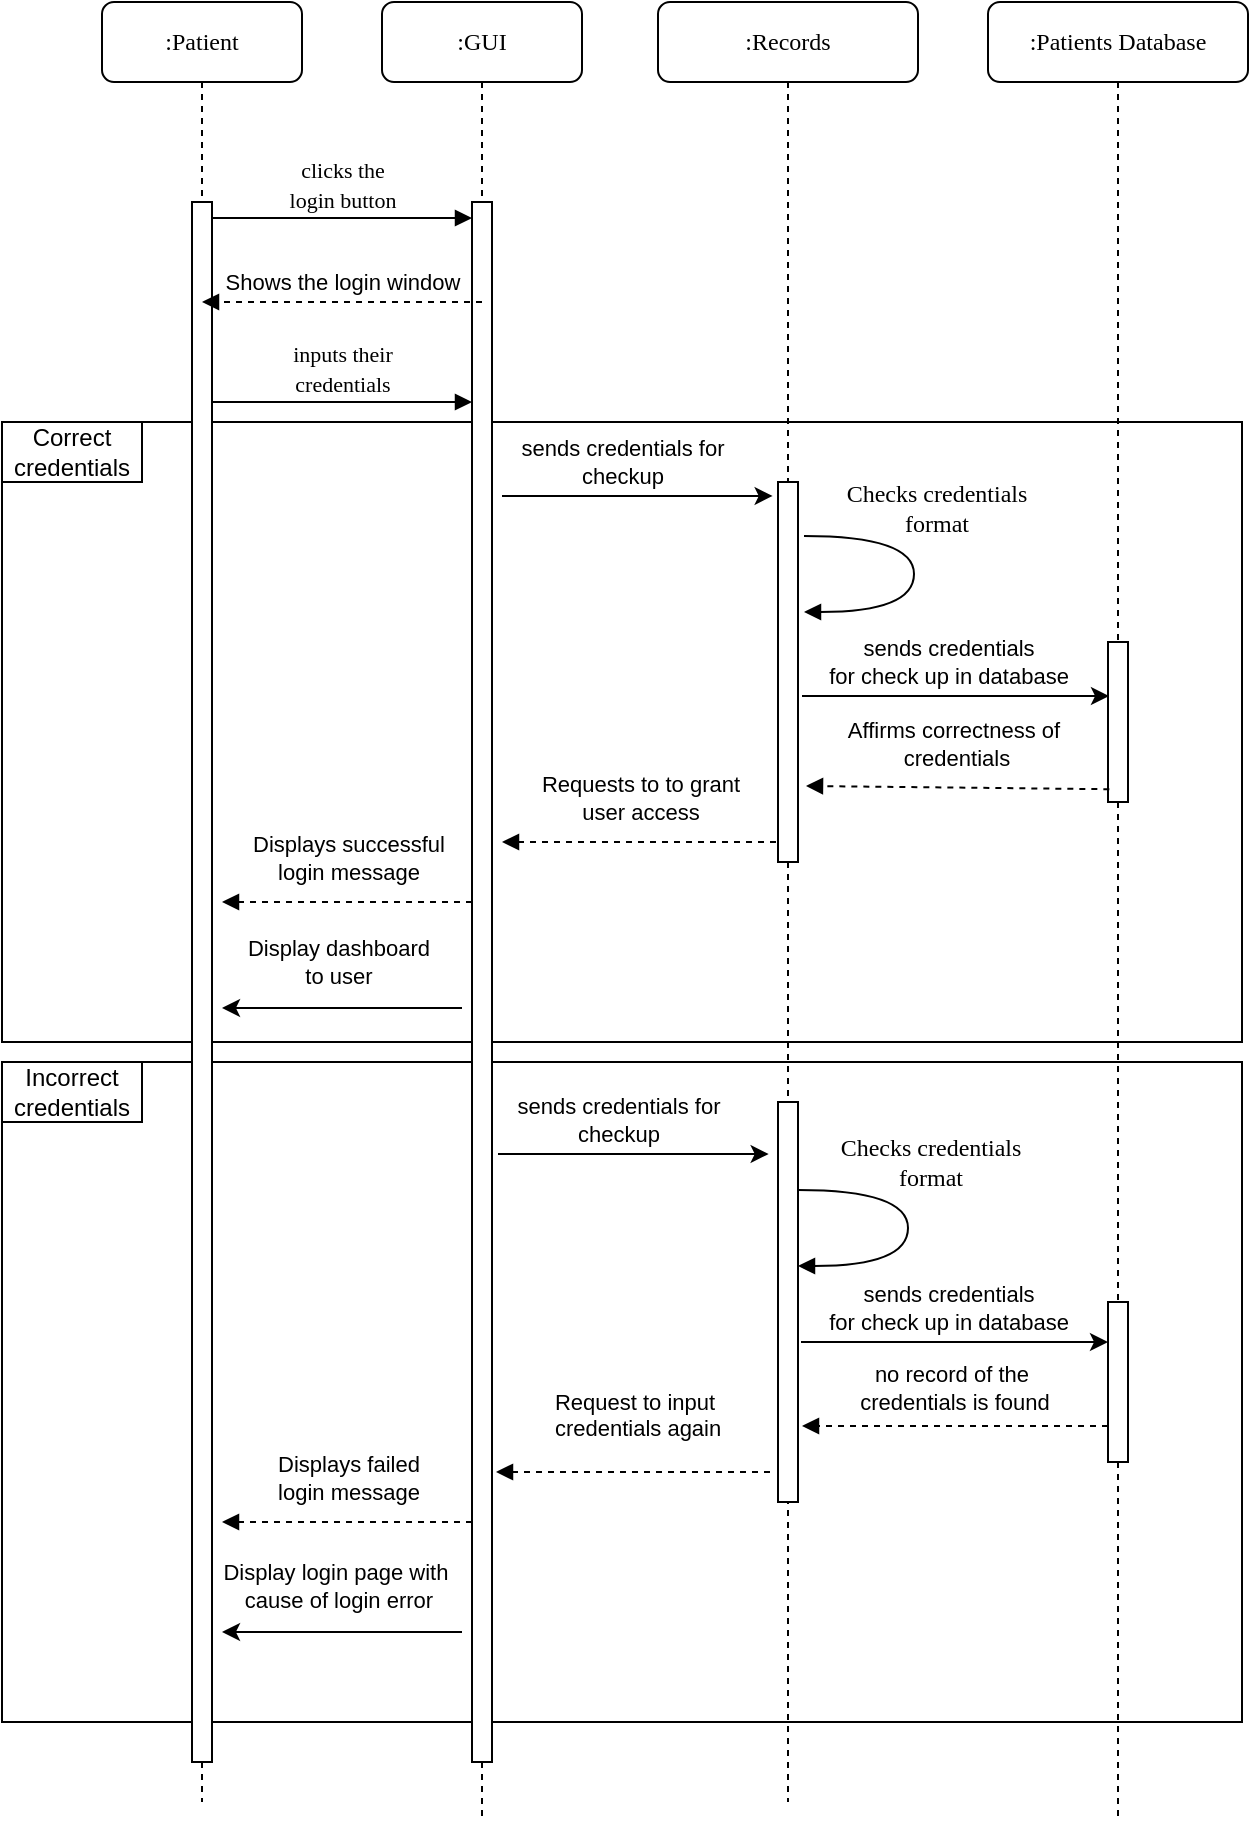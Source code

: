 <mxfile version="24.7.17">
  <diagram name="Page-1" id="13e1069c-82ec-6db2-03f1-153e76fe0fe0">
    <mxGraphModel dx="1186" dy="753" grid="1" gridSize="10" guides="1" tooltips="1" connect="1" arrows="1" fold="1" page="1" pageScale="1" pageWidth="1100" pageHeight="850" background="none" math="0" shadow="0">
      <root>
        <mxCell id="0" />
        <mxCell id="1" parent="0" />
        <mxCell id="_YgqkLYI4GzV4CjIsU5T-50" value="" style="rounded=0;whiteSpace=wrap;html=1;" parent="1" vertex="1">
          <mxGeometry x="50" y="610" width="620" height="330" as="geometry" />
        </mxCell>
        <mxCell id="_YgqkLYI4GzV4CjIsU5T-29" value="" style="rounded=0;whiteSpace=wrap;html=1;" parent="1" vertex="1">
          <mxGeometry x="50" y="290" width="620" height="310" as="geometry" />
        </mxCell>
        <mxCell id="7baba1c4bc27f4b0-2" value=":GUI" style="shape=umlLifeline;perimeter=lifelinePerimeter;whiteSpace=wrap;html=1;container=1;collapsible=0;recursiveResize=0;outlineConnect=0;rounded=1;shadow=0;comic=0;labelBackgroundColor=none;strokeWidth=1;fontFamily=Verdana;fontSize=12;align=center;" parent="1" vertex="1">
          <mxGeometry x="240" y="80" width="100" height="910" as="geometry" />
        </mxCell>
        <mxCell id="7baba1c4bc27f4b0-10" value="" style="html=1;points=[];perimeter=orthogonalPerimeter;rounded=0;shadow=0;comic=0;labelBackgroundColor=none;strokeWidth=1;fontFamily=Verdana;fontSize=12;align=center;" parent="7baba1c4bc27f4b0-2" vertex="1">
          <mxGeometry x="45" y="100" width="10" height="780" as="geometry" />
        </mxCell>
        <mxCell id="_YgqkLYI4GzV4CjIsU5T-8" value="&lt;font style=&quot;font-size: 11px;&quot;&gt;inputs their &lt;br&gt;credentials&lt;/font&gt;" style="html=1;verticalAlign=bottom;endArrow=block;entryX=0;entryY=0;labelBackgroundColor=none;fontFamily=Verdana;fontSize=12;edgeStyle=elbowEdgeStyle;elbow=vertical;" parent="7baba1c4bc27f4b0-2" edge="1">
          <mxGeometry relative="1" as="geometry">
            <mxPoint x="-85" y="200" as="sourcePoint" />
            <mxPoint x="45" y="200" as="targetPoint" />
          </mxGeometry>
        </mxCell>
        <mxCell id="_YgqkLYI4GzV4CjIsU5T-19" value="" style="html=1;verticalAlign=bottom;labelBackgroundColor=none;endArrow=block;endFill=1;dashed=1;rounded=0;exitX=0.067;exitY=0.92;exitDx=0;exitDy=0;exitPerimeter=0;" parent="7baba1c4bc27f4b0-2" edge="1">
          <mxGeometry width="160" relative="1" as="geometry">
            <mxPoint x="197" y="420" as="sourcePoint" />
            <mxPoint x="60" y="420" as="targetPoint" />
          </mxGeometry>
        </mxCell>
        <mxCell id="_YgqkLYI4GzV4CjIsU5T-20" value="Requests to to grant&lt;br&gt;user access" style="edgeLabel;html=1;align=center;verticalAlign=middle;resizable=0;points=[];" parent="_YgqkLYI4GzV4CjIsU5T-19" vertex="1" connectable="0">
          <mxGeometry x="0.101" y="-1" relative="1" as="geometry">
            <mxPoint x="7" y="-21" as="offset" />
          </mxGeometry>
        </mxCell>
        <mxCell id="_YgqkLYI4GzV4CjIsU5T-46" value="" style="html=1;verticalAlign=bottom;labelBackgroundColor=none;endArrow=block;endFill=1;dashed=1;rounded=0;exitX=0.067;exitY=0.92;exitDx=0;exitDy=0;exitPerimeter=0;" parent="7baba1c4bc27f4b0-2" edge="1">
          <mxGeometry width="160" relative="1" as="geometry">
            <mxPoint x="45" y="760" as="sourcePoint" />
            <mxPoint x="-80" y="760" as="targetPoint" />
          </mxGeometry>
        </mxCell>
        <mxCell id="_YgqkLYI4GzV4CjIsU5T-47" value="Displays failed&lt;br&gt;login message" style="edgeLabel;html=1;align=center;verticalAlign=middle;resizable=0;points=[];" parent="_YgqkLYI4GzV4CjIsU5T-46" vertex="1" connectable="0">
          <mxGeometry x="0.101" y="-1" relative="1" as="geometry">
            <mxPoint x="7" y="-21" as="offset" />
          </mxGeometry>
        </mxCell>
        <mxCell id="_YgqkLYI4GzV4CjIsU5T-48" value="" style="endArrow=classic;html=1;rounded=0;" parent="7baba1c4bc27f4b0-2" edge="1">
          <mxGeometry width="50" height="50" relative="1" as="geometry">
            <mxPoint x="40" y="815" as="sourcePoint" />
            <mxPoint x="-80" y="815" as="targetPoint" />
          </mxGeometry>
        </mxCell>
        <mxCell id="_YgqkLYI4GzV4CjIsU5T-49" value="Display login page with&amp;nbsp;&lt;br&gt;cause of login error" style="edgeLabel;html=1;align=center;verticalAlign=middle;resizable=0;points=[];" parent="_YgqkLYI4GzV4CjIsU5T-48" vertex="1" connectable="0">
          <mxGeometry x="0.034" y="5" relative="1" as="geometry">
            <mxPoint y="-28" as="offset" />
          </mxGeometry>
        </mxCell>
        <mxCell id="7baba1c4bc27f4b0-8" value=":Patient" style="shape=umlLifeline;perimeter=lifelinePerimeter;whiteSpace=wrap;html=1;container=1;collapsible=0;recursiveResize=0;outlineConnect=0;rounded=1;shadow=0;comic=0;labelBackgroundColor=none;strokeWidth=1;fontFamily=Verdana;fontSize=12;align=center;" parent="1" vertex="1">
          <mxGeometry x="100" y="80" width="100" height="900" as="geometry" />
        </mxCell>
        <mxCell id="7baba1c4bc27f4b0-9" value="" style="html=1;points=[];perimeter=orthogonalPerimeter;rounded=0;shadow=0;comic=0;labelBackgroundColor=none;strokeWidth=1;fontFamily=Verdana;fontSize=12;align=center;" parent="7baba1c4bc27f4b0-8" vertex="1">
          <mxGeometry x="45" y="100" width="10" height="780" as="geometry" />
        </mxCell>
        <mxCell id="_YgqkLYI4GzV4CjIsU5T-21" value="" style="html=1;verticalAlign=bottom;labelBackgroundColor=none;endArrow=block;endFill=1;dashed=1;rounded=0;exitX=0.067;exitY=0.92;exitDx=0;exitDy=0;exitPerimeter=0;" parent="7baba1c4bc27f4b0-8" edge="1">
          <mxGeometry width="160" relative="1" as="geometry">
            <mxPoint x="185" y="450" as="sourcePoint" />
            <mxPoint x="60" y="450" as="targetPoint" />
          </mxGeometry>
        </mxCell>
        <mxCell id="_YgqkLYI4GzV4CjIsU5T-22" value="Displays successful&lt;br&gt;login message" style="edgeLabel;html=1;align=center;verticalAlign=middle;resizable=0;points=[];" parent="_YgqkLYI4GzV4CjIsU5T-21" vertex="1" connectable="0">
          <mxGeometry x="0.101" y="-1" relative="1" as="geometry">
            <mxPoint x="7" y="-21" as="offset" />
          </mxGeometry>
        </mxCell>
        <mxCell id="7baba1c4bc27f4b0-11" value="&lt;font style=&quot;font-size: 11px;&quot;&gt;clicks the&lt;br&gt;login button&lt;/font&gt;" style="html=1;verticalAlign=bottom;endArrow=block;entryX=0;entryY=0;labelBackgroundColor=none;fontFamily=Verdana;fontSize=12;edgeStyle=elbowEdgeStyle;elbow=vertical;" parent="1" edge="1">
          <mxGeometry relative="1" as="geometry">
            <mxPoint x="155" y="188" as="sourcePoint" />
            <mxPoint x="285" y="188.0" as="targetPoint" />
          </mxGeometry>
        </mxCell>
        <mxCell id="_YgqkLYI4GzV4CjIsU5T-3" value=":Patients Database" style="shape=umlLifeline;perimeter=lifelinePerimeter;whiteSpace=wrap;html=1;container=1;collapsible=0;recursiveResize=0;outlineConnect=0;rounded=1;shadow=0;comic=0;labelBackgroundColor=none;strokeWidth=1;fontFamily=Verdana;fontSize=12;align=center;" parent="1" vertex="1">
          <mxGeometry x="543" y="80" width="130" height="910" as="geometry" />
        </mxCell>
        <mxCell id="_YgqkLYI4GzV4CjIsU5T-10" value="" style="html=1;points=[];perimeter=orthogonalPerimeter;rounded=0;shadow=0;comic=0;labelBackgroundColor=none;strokeWidth=1;fontFamily=Verdana;fontSize=12;align=center;" parent="_YgqkLYI4GzV4CjIsU5T-3" vertex="1">
          <mxGeometry x="60" y="320" width="10" height="80" as="geometry" />
        </mxCell>
        <mxCell id="_YgqkLYI4GzV4CjIsU5T-39" value="" style="endArrow=classic;html=1;rounded=0;" parent="_YgqkLYI4GzV4CjIsU5T-3" edge="1">
          <mxGeometry width="50" height="50" relative="1" as="geometry">
            <mxPoint x="-93.5" y="670" as="sourcePoint" />
            <mxPoint x="60" y="670.01" as="targetPoint" />
          </mxGeometry>
        </mxCell>
        <mxCell id="_YgqkLYI4GzV4CjIsU5T-40" value="sends credentials&lt;br&gt;for check up in database" style="edgeLabel;html=1;align=center;verticalAlign=middle;resizable=0;points=[];" parent="_YgqkLYI4GzV4CjIsU5T-39" vertex="1" connectable="0">
          <mxGeometry x="0.004" y="-2" relative="1" as="geometry">
            <mxPoint x="-4" y="-19" as="offset" />
          </mxGeometry>
        </mxCell>
        <mxCell id="_YgqkLYI4GzV4CjIsU5T-41" value="" style="html=1;points=[];perimeter=orthogonalPerimeter;rounded=0;shadow=0;comic=0;labelBackgroundColor=none;strokeWidth=1;fontFamily=Verdana;fontSize=12;align=center;" parent="_YgqkLYI4GzV4CjIsU5T-3" vertex="1">
          <mxGeometry x="60" y="650" width="10" height="80" as="geometry" />
        </mxCell>
        <mxCell id="_YgqkLYI4GzV4CjIsU5T-42" value="" style="html=1;verticalAlign=bottom;labelBackgroundColor=none;endArrow=block;endFill=1;dashed=1;rounded=0;exitX=0.067;exitY=0.92;exitDx=0;exitDy=0;exitPerimeter=0;" parent="_YgqkLYI4GzV4CjIsU5T-3" edge="1">
          <mxGeometry width="160" relative="1" as="geometry">
            <mxPoint x="60" y="712" as="sourcePoint" />
            <mxPoint x="-93" y="712" as="targetPoint" />
          </mxGeometry>
        </mxCell>
        <mxCell id="_YgqkLYI4GzV4CjIsU5T-43" value="no record of the&amp;nbsp;&lt;br&gt;credentials is found" style="edgeLabel;html=1;align=center;verticalAlign=middle;resizable=0;points=[];" parent="_YgqkLYI4GzV4CjIsU5T-42" vertex="1" connectable="0">
          <mxGeometry x="0.101" y="-1" relative="1" as="geometry">
            <mxPoint x="7" y="-18" as="offset" />
          </mxGeometry>
        </mxCell>
        <mxCell id="_YgqkLYI4GzV4CjIsU5T-4" value="Checks credentials&lt;br&gt;format" style="html=1;verticalAlign=bottom;endArrow=block;labelBackgroundColor=none;fontFamily=Verdana;fontSize=12;elbow=vertical;edgeStyle=orthogonalEdgeStyle;curved=1;exitX=1.038;exitY=0.345;exitPerimeter=0;" parent="1" edge="1">
          <mxGeometry x="-0.216" y="11" relative="1" as="geometry">
            <mxPoint x="451" y="347" as="sourcePoint" />
            <mxPoint x="451" y="385" as="targetPoint" />
            <Array as="points">
              <mxPoint x="506" y="347" />
              <mxPoint x="506" y="385" />
            </Array>
            <mxPoint as="offset" />
          </mxGeometry>
        </mxCell>
        <mxCell id="_YgqkLYI4GzV4CjIsU5T-6" value="" style="html=1;verticalAlign=bottom;labelBackgroundColor=none;endArrow=block;endFill=1;dashed=1;rounded=0;" parent="1" target="7baba1c4bc27f4b0-8" edge="1">
          <mxGeometry width="160" relative="1" as="geometry">
            <mxPoint x="290" y="230" as="sourcePoint" />
            <mxPoint x="470" y="230" as="targetPoint" />
          </mxGeometry>
        </mxCell>
        <mxCell id="_YgqkLYI4GzV4CjIsU5T-7" value="Shows the login window" style="edgeLabel;html=1;align=center;verticalAlign=middle;resizable=0;points=[];" parent="_YgqkLYI4GzV4CjIsU5T-6" vertex="1" connectable="0">
          <mxGeometry x="0.101" y="-1" relative="1" as="geometry">
            <mxPoint x="7" y="-9" as="offset" />
          </mxGeometry>
        </mxCell>
        <mxCell id="_YgqkLYI4GzV4CjIsU5T-11" value="" style="endArrow=classic;html=1;rounded=0;entryX=-0.267;entryY=0.042;entryDx=0;entryDy=0;entryPerimeter=0;" parent="1" edge="1">
          <mxGeometry width="50" height="50" relative="1" as="geometry">
            <mxPoint x="300" y="327" as="sourcePoint" />
            <mxPoint x="435.33" y="326.98" as="targetPoint" />
          </mxGeometry>
        </mxCell>
        <mxCell id="_YgqkLYI4GzV4CjIsU5T-12" value="sends credentials for&lt;br&gt;checkup" style="edgeLabel;html=1;align=center;verticalAlign=middle;resizable=0;points=[];" parent="_YgqkLYI4GzV4CjIsU5T-11" vertex="1" connectable="0">
          <mxGeometry x="0.095" y="1" relative="1" as="geometry">
            <mxPoint x="-14" y="-16" as="offset" />
          </mxGeometry>
        </mxCell>
        <mxCell id="_YgqkLYI4GzV4CjIsU5T-13" value=":Records" style="shape=umlLifeline;perimeter=lifelinePerimeter;whiteSpace=wrap;html=1;container=1;collapsible=0;recursiveResize=0;outlineConnect=0;rounded=1;shadow=0;comic=0;labelBackgroundColor=none;strokeWidth=1;fontFamily=Verdana;fontSize=12;align=center;" parent="1" vertex="1">
          <mxGeometry x="378" y="80" width="130" height="900" as="geometry" />
        </mxCell>
        <mxCell id="_YgqkLYI4GzV4CjIsU5T-14" value="" style="html=1;points=[];perimeter=orthogonalPerimeter;rounded=0;shadow=0;comic=0;labelBackgroundColor=none;strokeWidth=1;fontFamily=Verdana;fontSize=12;align=center;" parent="_YgqkLYI4GzV4CjIsU5T-13" vertex="1">
          <mxGeometry x="60" y="240" width="10" height="190" as="geometry" />
        </mxCell>
        <mxCell id="_YgqkLYI4GzV4CjIsU5T-17" value="" style="html=1;verticalAlign=bottom;labelBackgroundColor=none;endArrow=block;endFill=1;dashed=1;rounded=0;exitX=0.067;exitY=0.92;exitDx=0;exitDy=0;exitPerimeter=0;" parent="_YgqkLYI4GzV4CjIsU5T-13" source="_YgqkLYI4GzV4CjIsU5T-10" edge="1">
          <mxGeometry width="160" relative="1" as="geometry">
            <mxPoint x="214" y="390" as="sourcePoint" />
            <mxPoint x="74" y="392" as="targetPoint" />
          </mxGeometry>
        </mxCell>
        <mxCell id="_YgqkLYI4GzV4CjIsU5T-18" value="Affirms correctness of&amp;nbsp;&lt;br&gt;credentials" style="edgeLabel;html=1;align=center;verticalAlign=middle;resizable=0;points=[];" parent="_YgqkLYI4GzV4CjIsU5T-17" vertex="1" connectable="0">
          <mxGeometry x="0.101" y="-1" relative="1" as="geometry">
            <mxPoint x="7" y="-21" as="offset" />
          </mxGeometry>
        </mxCell>
        <mxCell id="_YgqkLYI4GzV4CjIsU5T-32" value="" style="html=1;points=[];perimeter=orthogonalPerimeter;rounded=0;shadow=0;comic=0;labelBackgroundColor=none;strokeWidth=1;fontFamily=Verdana;fontSize=12;align=center;" parent="_YgqkLYI4GzV4CjIsU5T-13" vertex="1">
          <mxGeometry x="60" y="550" width="10" height="200" as="geometry" />
        </mxCell>
        <mxCell id="_YgqkLYI4GzV4CjIsU5T-36" value="" style="endArrow=classic;html=1;rounded=0;entryX=-0.267;entryY=0.042;entryDx=0;entryDy=0;entryPerimeter=0;" parent="_YgqkLYI4GzV4CjIsU5T-13" edge="1">
          <mxGeometry width="50" height="50" relative="1" as="geometry">
            <mxPoint x="-80" y="576.02" as="sourcePoint" />
            <mxPoint x="55.33" y="576" as="targetPoint" />
          </mxGeometry>
        </mxCell>
        <mxCell id="_YgqkLYI4GzV4CjIsU5T-37" value="sends credentials for&lt;br&gt;checkup" style="edgeLabel;html=1;align=center;verticalAlign=middle;resizable=0;points=[];" parent="_YgqkLYI4GzV4CjIsU5T-36" vertex="1" connectable="0">
          <mxGeometry x="0.095" y="1" relative="1" as="geometry">
            <mxPoint x="-14" y="-16" as="offset" />
          </mxGeometry>
        </mxCell>
        <mxCell id="_YgqkLYI4GzV4CjIsU5T-38" value="Checks credentials&lt;br&gt;format" style="html=1;verticalAlign=bottom;endArrow=block;labelBackgroundColor=none;fontFamily=Verdana;fontSize=12;elbow=vertical;edgeStyle=orthogonalEdgeStyle;curved=1;exitX=1.038;exitY=0.345;exitPerimeter=0;" parent="_YgqkLYI4GzV4CjIsU5T-13" edge="1">
          <mxGeometry x="-0.216" y="11" relative="1" as="geometry">
            <mxPoint x="70" y="594" as="sourcePoint" />
            <mxPoint x="70" y="632" as="targetPoint" />
            <Array as="points">
              <mxPoint x="125" y="594" />
              <mxPoint x="125" y="632" />
            </Array>
            <mxPoint as="offset" />
          </mxGeometry>
        </mxCell>
        <mxCell id="_YgqkLYI4GzV4CjIsU5T-30" value="Correct&lt;br&gt;credentials" style="rounded=0;whiteSpace=wrap;html=1;" parent="1" vertex="1">
          <mxGeometry x="50" y="290" width="70" height="30" as="geometry" />
        </mxCell>
        <mxCell id="_YgqkLYI4GzV4CjIsU5T-15" value="" style="endArrow=classic;html=1;rounded=0;" parent="1" edge="1">
          <mxGeometry width="50" height="50" relative="1" as="geometry">
            <mxPoint x="450" y="427" as="sourcePoint" />
            <mxPoint x="603.5" y="427.01" as="targetPoint" />
          </mxGeometry>
        </mxCell>
        <mxCell id="_YgqkLYI4GzV4CjIsU5T-16" value="sends credentials&lt;br&gt;for check up in database" style="edgeLabel;html=1;align=center;verticalAlign=middle;resizable=0;points=[];" parent="_YgqkLYI4GzV4CjIsU5T-15" vertex="1" connectable="0">
          <mxGeometry x="0.004" y="-2" relative="1" as="geometry">
            <mxPoint x="-4" y="-19" as="offset" />
          </mxGeometry>
        </mxCell>
        <mxCell id="_YgqkLYI4GzV4CjIsU5T-23" value="" style="endArrow=classic;html=1;rounded=0;" parent="1" edge="1">
          <mxGeometry width="50" height="50" relative="1" as="geometry">
            <mxPoint x="280" y="583" as="sourcePoint" />
            <mxPoint x="160" y="583" as="targetPoint" />
          </mxGeometry>
        </mxCell>
        <mxCell id="_YgqkLYI4GzV4CjIsU5T-24" value="Display dashboard &lt;br&gt;to user" style="edgeLabel;html=1;align=center;verticalAlign=middle;resizable=0;points=[];" parent="_YgqkLYI4GzV4CjIsU5T-23" vertex="1" connectable="0">
          <mxGeometry x="0.034" y="5" relative="1" as="geometry">
            <mxPoint y="-28" as="offset" />
          </mxGeometry>
        </mxCell>
        <mxCell id="_YgqkLYI4GzV4CjIsU5T-44" value="" style="html=1;verticalAlign=bottom;labelBackgroundColor=none;endArrow=block;endFill=1;dashed=1;rounded=0;exitX=0.067;exitY=0.92;exitDx=0;exitDy=0;exitPerimeter=0;" parent="1" edge="1">
          <mxGeometry width="160" relative="1" as="geometry">
            <mxPoint x="434" y="815" as="sourcePoint" />
            <mxPoint x="297" y="815" as="targetPoint" />
          </mxGeometry>
        </mxCell>
        <mxCell id="_YgqkLYI4GzV4CjIsU5T-45" value="Request to input&lt;br&gt;&amp;nbsp;credentials again&lt;br&gt;&lt;div&gt;&lt;br&gt;&lt;/div&gt;" style="edgeLabel;html=1;align=center;verticalAlign=middle;resizable=0;points=[];" parent="_YgqkLYI4GzV4CjIsU5T-44" vertex="1" connectable="0">
          <mxGeometry x="0.101" y="-1" relative="1" as="geometry">
            <mxPoint x="7" y="-21" as="offset" />
          </mxGeometry>
        </mxCell>
        <mxCell id="_YgqkLYI4GzV4CjIsU5T-51" value="Incorrect&lt;br&gt;credentials" style="rounded=0;whiteSpace=wrap;html=1;" parent="1" vertex="1">
          <mxGeometry x="50" y="610" width="70" height="30" as="geometry" />
        </mxCell>
      </root>
    </mxGraphModel>
  </diagram>
</mxfile>
